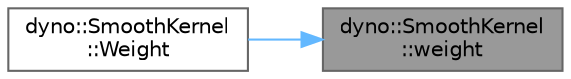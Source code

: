 digraph "dyno::SmoothKernel::weight"
{
 // LATEX_PDF_SIZE
  bgcolor="transparent";
  edge [fontname=Helvetica,fontsize=10,labelfontname=Helvetica,labelfontsize=10];
  node [fontname=Helvetica,fontsize=10,shape=box,height=0.2,width=0.4];
  rankdir="RL";
  Node1 [id="Node000001",label="dyno::SmoothKernel\l::weight",height=0.2,width=0.4,color="gray40", fillcolor="grey60", style="filled", fontcolor="black",tooltip=" "];
  Node1 -> Node2 [id="edge1_Node000001_Node000002",dir="back",color="steelblue1",style="solid",tooltip=" "];
  Node2 [id="Node000002",label="dyno::SmoothKernel\l::Weight",height=0.2,width=0.4,color="grey40", fillcolor="white", style="filled",URL="$classdyno_1_1_smooth_kernel.html#a9ec1c2bf500420d453e604d728e3edd8",tooltip=" "];
}
